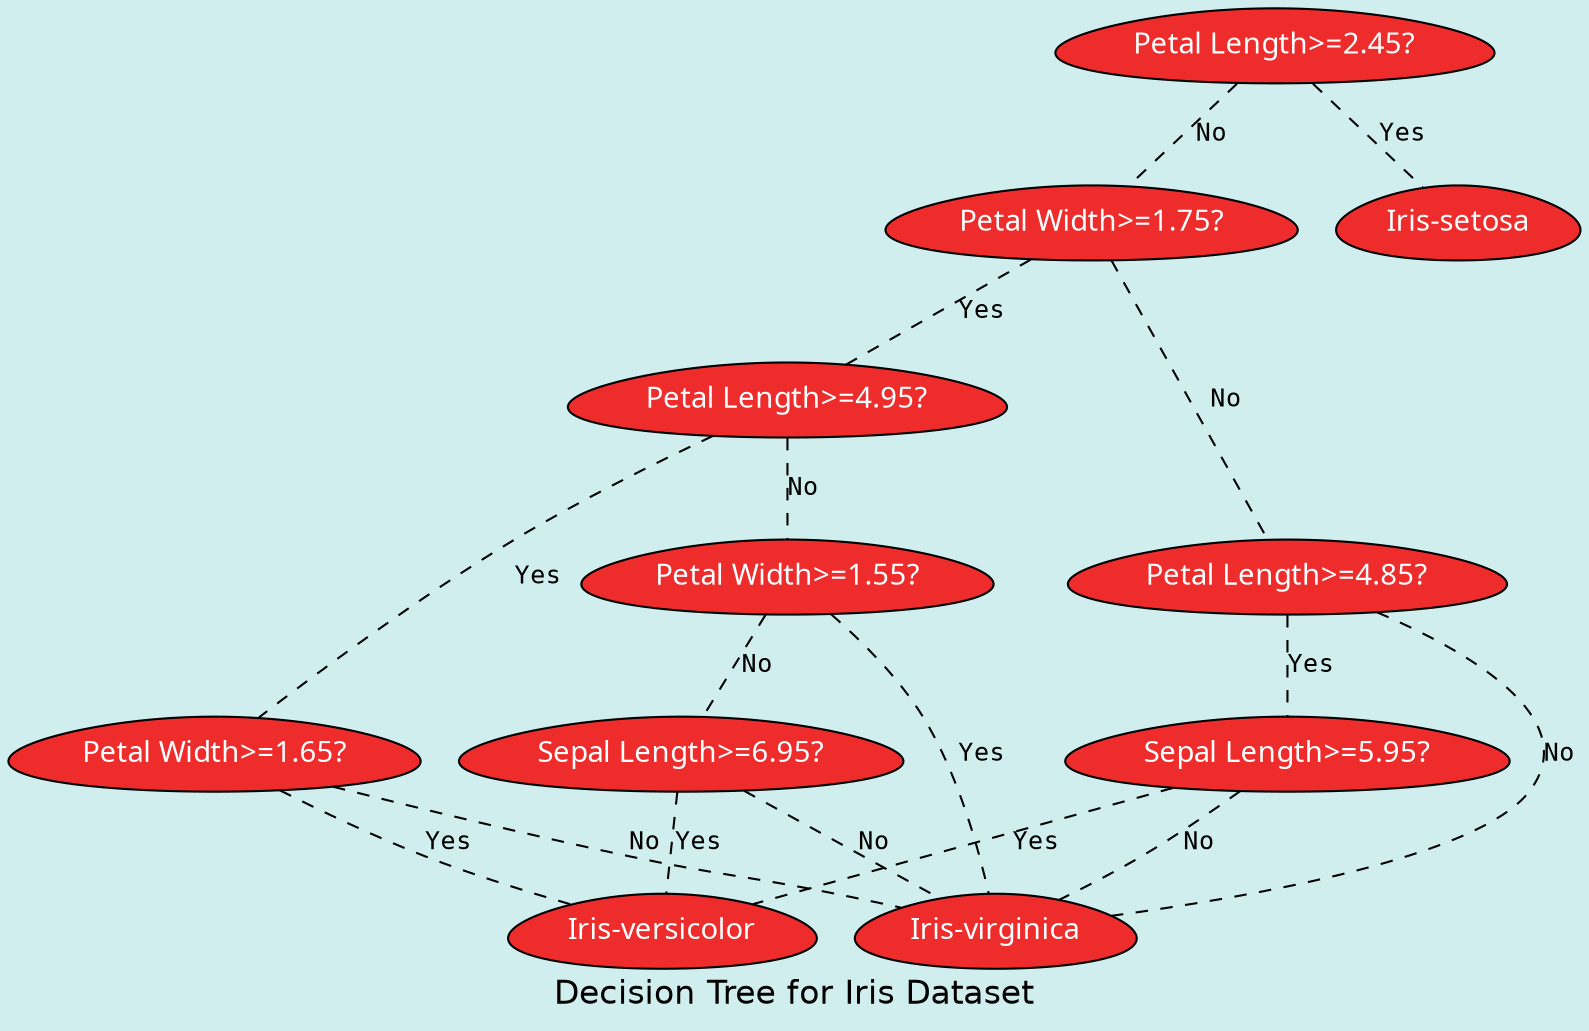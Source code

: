 graph {
	graph [bgcolor="#D1EEEE" fontcolor=black fontname=Helvetica fontsize=16 label="Decision Tree for Iris Dataset"]
	node [color=black fillcolor="#EE2C2C" fontcolor=white fontname="Lucida Grande" shape=egg style=filled]
	edge [arrowhead=open color=black fontcolor=black fontname=Courier fontsize=12 style=dashed]
	"Petal Length>=2.45?"
	"Petal Width>=1.75?"
	"Petal Length>=4.95?"
	"Petal Width>=1.65?"
	"Petal Width>=1.55?"
	"Sepal Length>=6.95?"
	"Petal Length>=4.85?"
	"Sepal Length>=5.95?"
	"Iris-virginica"
	"Iris-versicolor"
	"Iris-setosa"
	"Petal Length>=4.85?" -- "Sepal Length>=5.95?" [label=Yes]
	"Petal Length>=4.95?" -- "Petal Width>=1.65?" [label=Yes]
	"Petal Width>=1.55?" -- "Iris-virginica" [label=Yes]
	"Sepal Length>=6.95?" -- "Iris-versicolor" [label=Yes]
	"Petal Width>=1.75?" -- "Petal Length>=4.95?" [label=Yes]
	"Petal Width>=1.65?" -- "Iris-versicolor" [label=Yes]
	"Petal Length>=2.45?" -- "Iris-setosa" [label=Yes]
	"Sepal Length>=5.95?" -- "Iris-versicolor" [label=Yes]
	"Petal Width>=1.65?" -- "Iris-virginica" [label=No]
	"Petal Width>=1.75?" -- "Petal Length>=4.85?" [label=No]
	"Sepal Length>=6.95?" -- "Iris-virginica" [label=No]
	"Petal Width>=1.55?" -- "Sepal Length>=6.95?" [label=No]
	"Petal Length>=4.95?" -- "Petal Width>=1.55?" [label=No]
	"Petal Length>=4.85?" -- "Iris-virginica" [label=No]
	"Petal Length>=2.45?" -- "Petal Width>=1.75?" [label=No]
	"Sepal Length>=5.95?" -- "Iris-virginica" [label=No]
}
